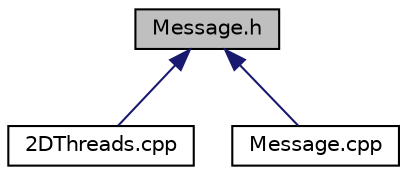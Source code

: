 digraph "Message.h"
{
  edge [fontname="Helvetica",fontsize="10",labelfontname="Helvetica",labelfontsize="10"];
  node [fontname="Helvetica",fontsize="10",shape=record];
  Node1 [label="Message.h",height=0.2,width=0.4,color="black", fillcolor="grey75", style="filled", fontcolor="black"];
  Node1 -> Node2 [dir="back",color="midnightblue",fontsize="10",style="solid"];
  Node2 [label="2DThreads.cpp",height=0.2,width=0.4,color="black", fillcolor="white", style="filled",URL="$2DThreads_8cpp.html"];
  Node1 -> Node3 [dir="back",color="midnightblue",fontsize="10",style="solid"];
  Node3 [label="Message.cpp",height=0.2,width=0.4,color="black", fillcolor="white", style="filled",URL="$Message_8cpp.html"];
}
